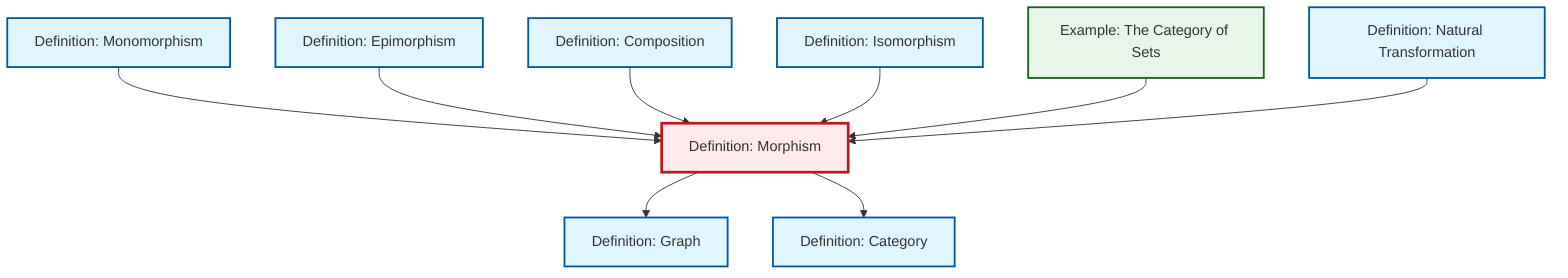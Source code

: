 graph TD
    classDef definition fill:#e1f5fe,stroke:#01579b,stroke-width:2px
    classDef theorem fill:#f3e5f5,stroke:#4a148c,stroke-width:2px
    classDef axiom fill:#fff3e0,stroke:#e65100,stroke-width:2px
    classDef example fill:#e8f5e9,stroke:#1b5e20,stroke-width:2px
    classDef current fill:#ffebee,stroke:#b71c1c,stroke-width:3px
    def-isomorphism["Definition: Isomorphism"]:::definition
    def-graph["Definition: Graph"]:::definition
    def-category["Definition: Category"]:::definition
    def-morphism["Definition: Morphism"]:::definition
    def-composition["Definition: Composition"]:::definition
    ex-set-category["Example: The Category of Sets"]:::example
    def-natural-transformation["Definition: Natural Transformation"]:::definition
    def-epimorphism["Definition: Epimorphism"]:::definition
    def-monomorphism["Definition: Monomorphism"]:::definition
    def-monomorphism --> def-morphism
    def-morphism --> def-graph
    def-epimorphism --> def-morphism
    def-composition --> def-morphism
    def-isomorphism --> def-morphism
    ex-set-category --> def-morphism
    def-morphism --> def-category
    def-natural-transformation --> def-morphism
    class def-morphism current